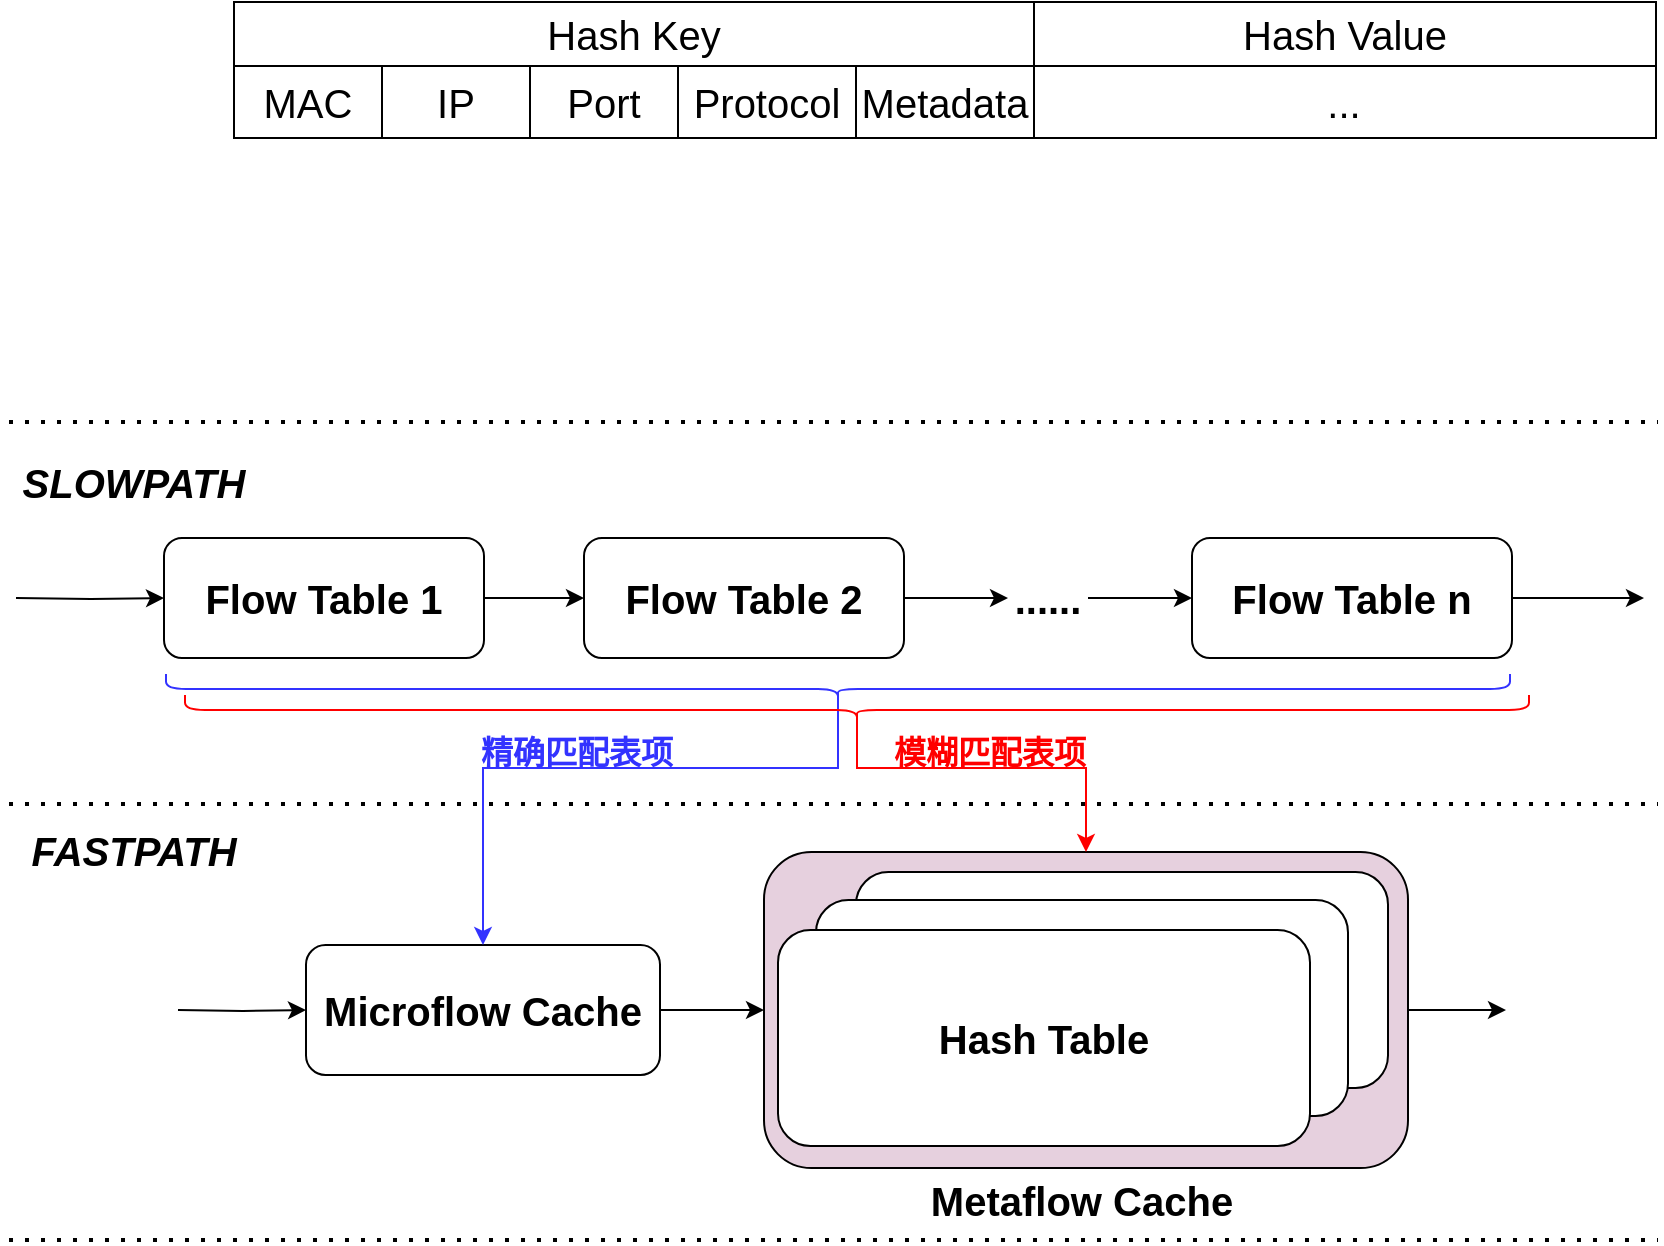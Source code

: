 <mxfile version="14.4.3" type="device"><diagram id="my6zGXTU95HUKlhMeYAE" name="第 1 页"><mxGraphModel dx="1506" dy="815" grid="0" gridSize="10" guides="1" tooltips="1" connect="1" arrows="1" fold="1" page="0" pageScale="1" pageWidth="827" pageHeight="1169" math="0" shadow="0"><root><mxCell id="0"/><mxCell id="1" parent="0"/><mxCell id="jP_IbDsMoxH2lvFvnWmW-13" style="edgeStyle=orthogonalEdgeStyle;rounded=0;orthogonalLoop=1;jettySize=auto;html=1;entryX=0;entryY=0.5;entryDx=0;entryDy=0;" edge="1" parent="1" source="jP_IbDsMoxH2lvFvnWmW-7"><mxGeometry relative="1" as="geometry"><mxPoint x="694" y="721" as="targetPoint"/></mxGeometry></mxCell><mxCell id="jP_IbDsMoxH2lvFvnWmW-7" value="" style="rounded=1;whiteSpace=wrap;html=1;fillColor=#E6D0DE;" vertex="1" parent="1"><mxGeometry x="323" y="642" width="322" height="158" as="geometry"/></mxCell><mxCell id="lT8-cFpIcsWTh1uNayHi-1" value="&lt;font style=&quot;font-size: 20px&quot;&gt;IP&lt;/font&gt;" style="rounded=0;whiteSpace=wrap;html=1;" parent="1" vertex="1"><mxGeometry x="132" y="249" width="74" height="36" as="geometry"/></mxCell><mxCell id="lT8-cFpIcsWTh1uNayHi-2" value="&lt;span style=&quot;font-size: 20px&quot;&gt;Port&lt;/span&gt;" style="rounded=0;whiteSpace=wrap;html=1;" parent="1" vertex="1"><mxGeometry x="206" y="249" width="74" height="36" as="geometry"/></mxCell><mxCell id="lT8-cFpIcsWTh1uNayHi-3" value="&lt;span style=&quot;font-size: 20px&quot;&gt;Protocol&lt;/span&gt;" style="rounded=0;whiteSpace=wrap;html=1;" parent="1" vertex="1"><mxGeometry x="280" y="249" width="89" height="36" as="geometry"/></mxCell><mxCell id="lT8-cFpIcsWTh1uNayHi-4" value="&lt;font style=&quot;font-size: 20px&quot;&gt;MAC&lt;br&gt;&lt;/font&gt;" style="rounded=0;whiteSpace=wrap;html=1;" parent="1" vertex="1"><mxGeometry x="58" y="249" width="74" height="36" as="geometry"/></mxCell><mxCell id="lT8-cFpIcsWTh1uNayHi-6" value="&lt;font style=&quot;font-size: 20px&quot;&gt;Hash Key&lt;/font&gt;" style="rounded=0;whiteSpace=wrap;html=1;" parent="1" vertex="1"><mxGeometry x="58" y="217" width="400" height="32" as="geometry"/></mxCell><mxCell id="lT8-cFpIcsWTh1uNayHi-7" value="&lt;span style=&quot;font-size: 20px&quot;&gt;Hash Value&lt;/span&gt;" style="rounded=0;whiteSpace=wrap;html=1;" parent="1" vertex="1"><mxGeometry x="458" y="217" width="311" height="32" as="geometry"/></mxCell><mxCell id="lT8-cFpIcsWTh1uNayHi-8" value="&lt;span style=&quot;font-size: 20px&quot;&gt;...&lt;/span&gt;" style="rounded=0;whiteSpace=wrap;html=1;" parent="1" vertex="1"><mxGeometry x="457" y="249" width="312" height="36" as="geometry"/></mxCell><mxCell id="jP_IbDsMoxH2lvFvnWmW-1" value="&lt;span style=&quot;font-size: 20px&quot;&gt;Metadata&lt;/span&gt;" style="rounded=0;whiteSpace=wrap;html=1;" vertex="1" parent="1"><mxGeometry x="369" y="249" width="89" height="36" as="geometry"/></mxCell><mxCell id="jP_IbDsMoxH2lvFvnWmW-8" style="edgeStyle=orthogonalEdgeStyle;rounded=0;orthogonalLoop=1;jettySize=auto;html=1;entryX=0;entryY=0.5;entryDx=0;entryDy=0;" edge="1" parent="1" source="jP_IbDsMoxH2lvFvnWmW-2" target="jP_IbDsMoxH2lvFvnWmW-7"><mxGeometry relative="1" as="geometry"/></mxCell><mxCell id="jP_IbDsMoxH2lvFvnWmW-2" value="&lt;font style=&quot;font-size: 20px&quot;&gt;&lt;b&gt;Microflow Cache&lt;/b&gt;&lt;/font&gt;" style="rounded=1;whiteSpace=wrap;html=1;" vertex="1" parent="1"><mxGeometry x="94" y="688.5" width="177" height="65" as="geometry"/></mxCell><mxCell id="jP_IbDsMoxH2lvFvnWmW-3" value="&lt;font style=&quot;font-size: 20px&quot;&gt;&lt;b&gt;Hash Table&lt;/b&gt;&lt;/font&gt;" style="rounded=1;whiteSpace=wrap;html=1;" vertex="1" parent="1"><mxGeometry x="369" y="652" width="266" height="108" as="geometry"/></mxCell><mxCell id="jP_IbDsMoxH2lvFvnWmW-5" value="&lt;font style=&quot;font-size: 20px&quot;&gt;&lt;b&gt;Hash Table&lt;/b&gt;&lt;/font&gt;" style="rounded=1;whiteSpace=wrap;html=1;" vertex="1" parent="1"><mxGeometry x="349" y="666" width="266" height="108" as="geometry"/></mxCell><mxCell id="jP_IbDsMoxH2lvFvnWmW-6" value="&lt;font style=&quot;font-size: 20px&quot;&gt;&lt;b&gt;Hash Table&lt;/b&gt;&lt;/font&gt;" style="rounded=1;whiteSpace=wrap;html=1;" vertex="1" parent="1"><mxGeometry x="330" y="681" width="266" height="108" as="geometry"/></mxCell><mxCell id="jP_IbDsMoxH2lvFvnWmW-9" value="&lt;font style=&quot;font-size: 20px&quot;&gt;&lt;b&gt;Metaflow Cache&lt;/b&gt;&lt;/font&gt;" style="text;html=1;strokeColor=none;fillColor=none;align=center;verticalAlign=middle;whiteSpace=wrap;rounded=0;" vertex="1" parent="1"><mxGeometry x="398" y="806" width="168" height="20" as="geometry"/></mxCell><mxCell id="jP_IbDsMoxH2lvFvnWmW-12" style="edgeStyle=orthogonalEdgeStyle;rounded=0;orthogonalLoop=1;jettySize=auto;html=1;entryX=0;entryY=0.5;entryDx=0;entryDy=0;" edge="1" parent="1" target="jP_IbDsMoxH2lvFvnWmW-2"><mxGeometry relative="1" as="geometry"><mxPoint x="30" y="721" as="sourcePoint"/></mxGeometry></mxCell><mxCell id="jP_IbDsMoxH2lvFvnWmW-19" style="edgeStyle=orthogonalEdgeStyle;rounded=0;orthogonalLoop=1;jettySize=auto;html=1;entryX=0;entryY=0.5;entryDx=0;entryDy=0;" edge="1" parent="1" source="jP_IbDsMoxH2lvFvnWmW-15" target="jP_IbDsMoxH2lvFvnWmW-17"><mxGeometry relative="1" as="geometry"/></mxCell><mxCell id="jP_IbDsMoxH2lvFvnWmW-15" value="&lt;font style=&quot;font-size: 20px&quot;&gt;&lt;b&gt;Flow Table 1&lt;/b&gt;&lt;/font&gt;" style="rounded=1;whiteSpace=wrap;html=1;fillColor=#FFFFFF;" vertex="1" parent="1"><mxGeometry x="23" y="485" width="160" height="60" as="geometry"/></mxCell><mxCell id="jP_IbDsMoxH2lvFvnWmW-21" style="edgeStyle=orthogonalEdgeStyle;rounded=0;orthogonalLoop=1;jettySize=auto;html=1;entryX=0;entryY=0.5;entryDx=0;entryDy=0;" edge="1" parent="1" source="jP_IbDsMoxH2lvFvnWmW-17" target="jP_IbDsMoxH2lvFvnWmW-20"><mxGeometry relative="1" as="geometry"/></mxCell><mxCell id="jP_IbDsMoxH2lvFvnWmW-17" value="&lt;font style=&quot;font-size: 20px&quot;&gt;&lt;b&gt;Flow Table 2&lt;/b&gt;&lt;/font&gt;" style="rounded=1;whiteSpace=wrap;html=1;fillColor=#FFFFFF;" vertex="1" parent="1"><mxGeometry x="233" y="485" width="160" height="60" as="geometry"/></mxCell><mxCell id="jP_IbDsMoxH2lvFvnWmW-24" style="edgeStyle=orthogonalEdgeStyle;rounded=0;orthogonalLoop=1;jettySize=auto;html=1;" edge="1" parent="1" source="jP_IbDsMoxH2lvFvnWmW-18"><mxGeometry relative="1" as="geometry"><mxPoint x="763" y="515" as="targetPoint"/></mxGeometry></mxCell><mxCell id="jP_IbDsMoxH2lvFvnWmW-18" value="&lt;font style=&quot;font-size: 20px&quot;&gt;&lt;b&gt;Flow Table n&lt;/b&gt;&lt;/font&gt;" style="rounded=1;whiteSpace=wrap;html=1;fillColor=#FFFFFF;" vertex="1" parent="1"><mxGeometry x="537" y="485" width="160" height="60" as="geometry"/></mxCell><mxCell id="jP_IbDsMoxH2lvFvnWmW-22" style="edgeStyle=orthogonalEdgeStyle;rounded=0;orthogonalLoop=1;jettySize=auto;html=1;entryX=0;entryY=0.5;entryDx=0;entryDy=0;" edge="1" parent="1" source="jP_IbDsMoxH2lvFvnWmW-20" target="jP_IbDsMoxH2lvFvnWmW-18"><mxGeometry relative="1" as="geometry"/></mxCell><mxCell id="jP_IbDsMoxH2lvFvnWmW-20" value="&lt;font style=&quot;font-size: 20px&quot;&gt;&lt;b&gt;......&lt;/b&gt;&lt;/font&gt;" style="text;html=1;strokeColor=none;fillColor=none;align=center;verticalAlign=middle;whiteSpace=wrap;rounded=0;" vertex="1" parent="1"><mxGeometry x="445" y="505" width="40" height="20" as="geometry"/></mxCell><mxCell id="jP_IbDsMoxH2lvFvnWmW-23" style="edgeStyle=orthogonalEdgeStyle;rounded=0;orthogonalLoop=1;jettySize=auto;html=1;entryX=0;entryY=0.5;entryDx=0;entryDy=0;" edge="1" parent="1" target="jP_IbDsMoxH2lvFvnWmW-15"><mxGeometry relative="1" as="geometry"><mxPoint x="-51" y="515" as="sourcePoint"/></mxGeometry></mxCell><mxCell id="jP_IbDsMoxH2lvFvnWmW-26" style="edgeStyle=orthogonalEdgeStyle;rounded=0;orthogonalLoop=1;jettySize=auto;html=1;entryX=0.5;entryY=0;entryDx=0;entryDy=0;exitX=0.1;exitY=0.5;exitDx=0;exitDy=0;exitPerimeter=0;strokeColor=#3333FF;" edge="1" parent="1" source="jP_IbDsMoxH2lvFvnWmW-25" target="jP_IbDsMoxH2lvFvnWmW-2"><mxGeometry relative="1" as="geometry"><Array as="points"><mxPoint x="360" y="600"/><mxPoint x="183" y="600"/></Array></mxGeometry></mxCell><mxCell id="jP_IbDsMoxH2lvFvnWmW-25" value="" style="shape=curlyBracket;whiteSpace=wrap;html=1;rounded=1;fillColor=#FFFFFF;rotation=-90;size=0.5;strokeColor=#3333FF;" vertex="1" parent="1"><mxGeometry x="352.5" y="224.5" width="15" height="672" as="geometry"/></mxCell><mxCell id="jP_IbDsMoxH2lvFvnWmW-28" style="edgeStyle=orthogonalEdgeStyle;rounded=0;orthogonalLoop=1;jettySize=auto;html=1;entryX=0.5;entryY=0;entryDx=0;entryDy=0;exitX=0.1;exitY=0.5;exitDx=0;exitDy=0;exitPerimeter=0;strokeColor=#FF0000;" edge="1" parent="1" source="jP_IbDsMoxH2lvFvnWmW-27" target="jP_IbDsMoxH2lvFvnWmW-7"><mxGeometry relative="1" as="geometry"><mxPoint x="618" y="613" as="sourcePoint"/><mxPoint x="182.5" y="688.5" as="targetPoint"/><Array as="points"><mxPoint x="370" y="600"/><mxPoint x="484" y="600"/></Array></mxGeometry></mxCell><mxCell id="jP_IbDsMoxH2lvFvnWmW-27" value="" style="shape=curlyBracket;whiteSpace=wrap;html=1;rounded=1;fillColor=#FFFFFF;rotation=-90;size=0.5;strokeColor=#FF0000;" vertex="1" parent="1"><mxGeometry x="362" y="235" width="15" height="672" as="geometry"/></mxCell><mxCell id="jP_IbDsMoxH2lvFvnWmW-30" value="" style="endArrow=none;dashed=1;html=1;dashPattern=1 3;strokeWidth=2;" edge="1" parent="1"><mxGeometry width="50" height="50" relative="1" as="geometry"><mxPoint x="-54.5" y="618" as="sourcePoint"/><mxPoint x="770" y="618" as="targetPoint"/></mxGeometry></mxCell><mxCell id="jP_IbDsMoxH2lvFvnWmW-31" value="&lt;b&gt;&lt;i&gt;&lt;font style=&quot;font-size: 20px&quot;&gt;SLOWPATH&lt;/font&gt;&lt;/i&gt;&lt;/b&gt;" style="text;html=1;strokeColor=none;fillColor=none;align=center;verticalAlign=middle;whiteSpace=wrap;rounded=0;" vertex="1" parent="1"><mxGeometry x="-52" y="447" width="120" height="20" as="geometry"/></mxCell><mxCell id="jP_IbDsMoxH2lvFvnWmW-32" value="&lt;b&gt;&lt;i&gt;&lt;font style=&quot;font-size: 20px&quot;&gt;FASTPATH&lt;/font&gt;&lt;/i&gt;&lt;/b&gt;" style="text;html=1;strokeColor=none;fillColor=none;align=center;verticalAlign=middle;whiteSpace=wrap;rounded=0;" vertex="1" parent="1"><mxGeometry x="-52" y="631" width="120" height="20" as="geometry"/></mxCell><mxCell id="jP_IbDsMoxH2lvFvnWmW-33" value="" style="endArrow=none;dashed=1;html=1;dashPattern=1 3;strokeWidth=2;" edge="1" parent="1"><mxGeometry width="50" height="50" relative="1" as="geometry"><mxPoint x="-54.5" y="427" as="sourcePoint"/><mxPoint x="770" y="427" as="targetPoint"/></mxGeometry></mxCell><mxCell id="jP_IbDsMoxH2lvFvnWmW-34" value="" style="endArrow=none;dashed=1;html=1;dashPattern=1 3;strokeWidth=2;" edge="1" parent="1"><mxGeometry width="50" height="50" relative="1" as="geometry"><mxPoint x="-54.5" y="836" as="sourcePoint"/><mxPoint x="770" y="836" as="targetPoint"/></mxGeometry></mxCell><mxCell id="jP_IbDsMoxH2lvFvnWmW-35" value="&lt;font color=&quot;#3333ff&quot; style=&quot;font-size: 16px&quot;&gt;&lt;b&gt;精确匹配表项&lt;/b&gt;&lt;/font&gt;" style="text;html=1;strokeColor=none;fillColor=none;align=center;verticalAlign=middle;whiteSpace=wrap;rounded=0;" vertex="1" parent="1"><mxGeometry x="178" y="582" width="103" height="20" as="geometry"/></mxCell><mxCell id="jP_IbDsMoxH2lvFvnWmW-37" value="&lt;font style=&quot;font-size: 16px&quot; color=&quot;#ff0000&quot;&gt;&lt;b&gt;模糊匹配表项&lt;/b&gt;&lt;/font&gt;" style="text;html=1;strokeColor=none;fillColor=none;align=center;verticalAlign=middle;whiteSpace=wrap;rounded=0;" vertex="1" parent="1"><mxGeometry x="385" y="582" width="102" height="20" as="geometry"/></mxCell></root></mxGraphModel></diagram></mxfile>